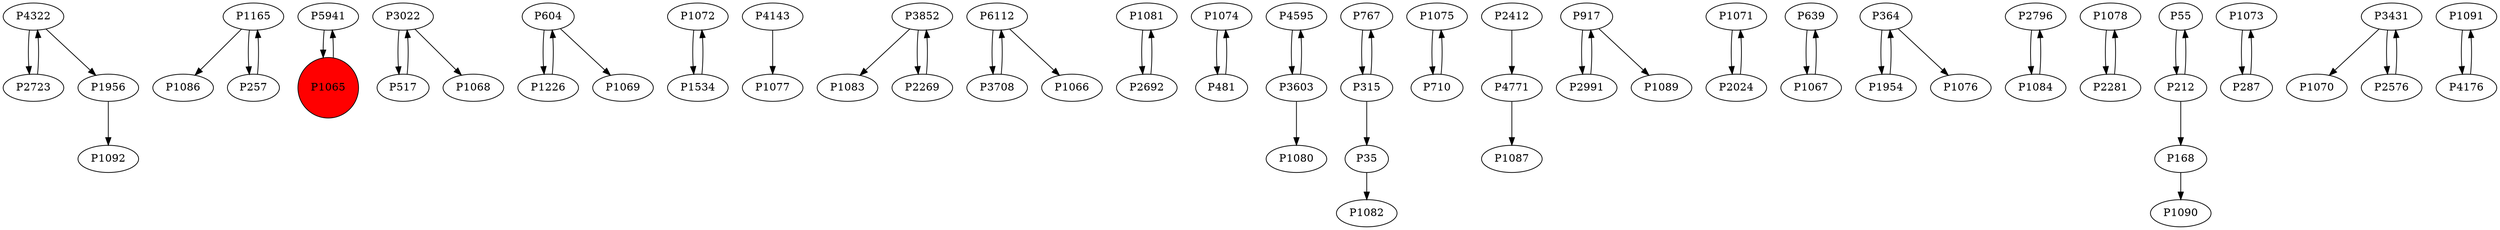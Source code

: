 digraph {
	P4322 -> P2723
	P1165 -> P1086
	P2723 -> P4322
	P5941 -> P1065
	P3022 -> P517
	P517 -> P3022
	P604 -> P1226
	P1072 -> P1534
	P4143 -> P1077
	P3852 -> P1083
	P6112 -> P3708
	P1081 -> P2692
	P2269 -> P3852
	P1074 -> P481
	P4595 -> P3603
	P767 -> P315
	P1075 -> P710
	P4771 -> P1087
	P3603 -> P4595
	P917 -> P2991
	P3708 -> P6112
	P4322 -> P1956
	P315 -> P767
	P1071 -> P2024
	P639 -> P1067
	P364 -> P1954
	P257 -> P1165
	P2796 -> P1084
	P1078 -> P2281
	P1084 -> P2796
	P1065 -> P5941
	P1165 -> P257
	P3022 -> P1068
	P364 -> P1076
	P55 -> P212
	P1073 -> P287
	P1954 -> P364
	P287 -> P1073
	P1956 -> P1092
	P2412 -> P4771
	P2281 -> P1078
	P35 -> P1082
	P6112 -> P1066
	P2024 -> P1071
	P1067 -> P639
	P3431 -> P1070
	P1534 -> P1072
	P481 -> P1074
	P315 -> P35
	P3852 -> P2269
	P604 -> P1069
	P710 -> P1075
	P168 -> P1090
	P3431 -> P2576
	P1226 -> P604
	P212 -> P55
	P2991 -> P917
	P1091 -> P4176
	P3603 -> P1080
	P2692 -> P1081
	P917 -> P1089
	P4176 -> P1091
	P2576 -> P3431
	P212 -> P168
	P1065 [shape=circle]
	P1065 [style=filled]
	P1065 [fillcolor=red]
}
